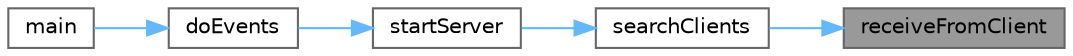 digraph "receiveFromClient"
{
 // LATEX_PDF_SIZE
  bgcolor="transparent";
  edge [fontname=Helvetica,fontsize=10,labelfontname=Helvetica,labelfontsize=10];
  node [fontname=Helvetica,fontsize=10,shape=box,height=0.2,width=0.4];
  rankdir="RL";
  Node1 [label="receiveFromClient",height=0.2,width=0.4,color="gray40", fillcolor="grey60", style="filled", fontcolor="black",tooltip=" "];
  Node1 -> Node2 [dir="back",color="steelblue1",style="solid"];
  Node2 [label="searchClients",height=0.2,width=0.4,color="grey40", fillcolor="white", style="filled",URL="$socket_8c.html#a68b45930fad2153f053144a8678afa1c",tooltip=" "];
  Node2 -> Node3 [dir="back",color="steelblue1",style="solid"];
  Node3 [label="startServer",height=0.2,width=0.4,color="grey40", fillcolor="white", style="filled",URL="$socket_8c.html#a3490387e86b9ba6a1ee9ed3984b637d5",tooltip=" "];
  Node3 -> Node4 [dir="back",color="steelblue1",style="solid"];
  Node4 [label="doEvents",height=0.2,width=0.4,color="grey40", fillcolor="white", style="filled",URL="$main_8c.html#a5d8c057a673692eabf25fa7d6c670c08",tooltip="Execute les events en fonction du tableau d'évènements."];
  Node4 -> Node5 [dir="back",color="steelblue1",style="solid"];
  Node5 [label="main",height=0.2,width=0.4,color="grey40", fillcolor="white", style="filled",URL="$main_8c.html#a0ddf1224851353fc92bfbff6f499fa97",tooltip="Programme principal."];
}
